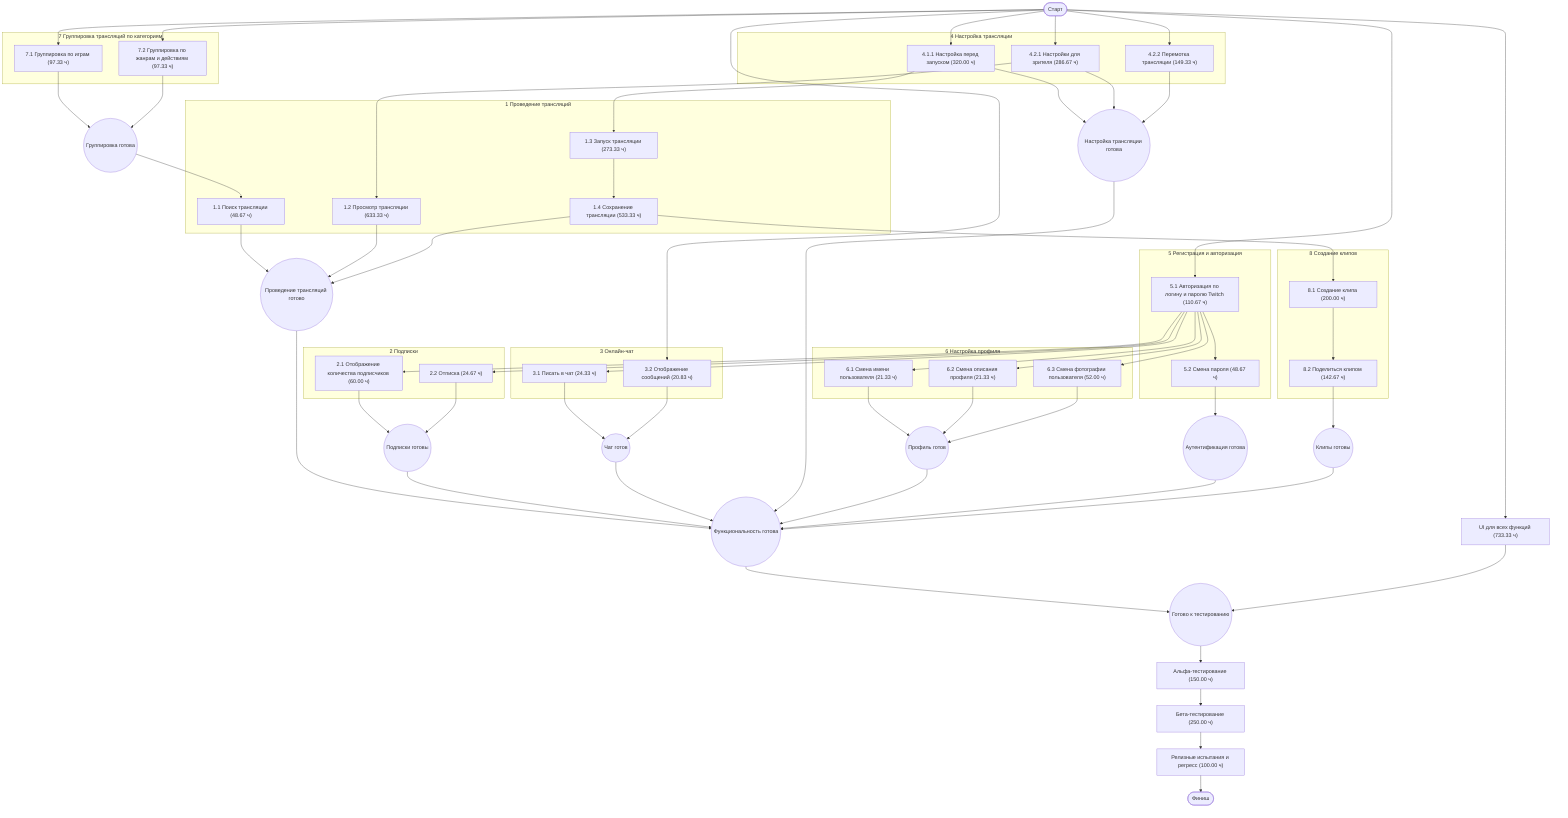 flowchart TD
  %% Легенда: [Код] Название (E_i ч)
  %% Источник и сток
  START([Старт])
  END([Финиш])

  %% Регистрация и авторизация (5)
  subgraph REG[5 Регистрация и авторизация]
    t5_1["5.1 Авторизация по логину и паролю Twitch (110.67 ч)"]
    t5_2["5.2 Смена пароля (48.67 ч)"]
    t5_1 --> t5_2
  end

  %% Профиль (6)
  subgraph PROF[6 Настройка профиля]
    t6_1["6.1 Смена имени пользователя (21.33 ч)"]
    t6_2["6.2 Смена описания профиля (21.33 ч)"]
    t6_3["6.3 Смена фотографии пользователя (52.00 ч)"]
  end

  %% Подписки (2)
  subgraph SUBS[2 Подписки]
    t2_1["2.1 Отображение количества подписчиков (60.00 ч)"]
    t2_2["2.2 Отписка (24.67 ч)"]
  end

  %% Онлайн-чат (3)
  subgraph CHAT[3 Онлайн-чат]
    t3_2["3.2 Отображение сообщений (20.83 ч)"]
    t3_1["3.1 Писать в чат (24.33 ч)"]
  end

  %% Группировка/категории (7)
  subgraph GROUP[7 Группировка трансляций по категориям]
    t7_1["7.1 Группировка по играм (97.33 ч)"]
    t7_2["7.2 Группировка по жанрам и действиям (97.33 ч)"]
  end
  g_group((Группировка готова))
  t7_1 --> g_group
  t7_2 --> g_group

  %% Настройка трансляции (4)
  subgraph SETUP[4 Настройка трансляции]
    t4_1_1["4.1.1 Настройка перед запуском (320.00 ч)"]
    t4_2_1["4.2.1 Настройки для зрителя (286.67 ч)"]
    t4_2_2["4.2.2 Перемотка трансляции (149.33 ч)"]
  end

  %% Проведение трансляций (1)
  subgraph STREAM[1 Проведение трансляций]
    t1_1["1.1 Поиск трансляции (48.67 ч)"]
    t1_2["1.2 Просмотр трансляции (633.33 ч)"]
    t1_3["1.3 Запуск трансляции (273.33 ч)"]
    t1_4["1.4 Сохранение трансляции (533.33 ч)"]
  end

  %% Клипы (8)
  subgraph CLIPS[8 Создание клипов]
    t8_1["8.1 Создание клипа (200.00 ч)"]
    t8_2["8.2 Поделиться клипом (142.67 ч)"]
  end

  %% UI как отдельная ветка
  ui["UI для всех функций (733.33 ч)"]

  %% Тестирование (разбивка: альфа/бета/релиз) — суммарно 500 ч
  T_ALPHA["Альфа-тестирование (150.00 ч)"]
  T_BETA["Бета-тестирование (250.00 ч)"]
  T_RELEASE["Релизные испытания и регресс (100.00 ч)"]

  %% Аггрегаторы готовности
  g_settings((Настройка трансляции готова))
  g_streams((Проведение трансляций готово))
  g_chat((Чат готов))
  g_subs((Подписки готовы))
  g_profile((Профиль готов))
  g_auth((Аутентификация готова))
  g_clips((Клипы готовы))
  g_all((Функциональность готова))
  g_ready((Готово к тестированию))

  %% Стартовые зависимости
  START --> t5_1
  START --> t7_1
  START --> t7_2
  START --> t4_1_1
  START --> t4_2_1
  START --> t4_2_2
  START --> t3_2
  START --> ui

  %% Зависимости между подсистемами
  t5_1 --> t3_1
  t5_1 --> t2_1
  t5_1 --> t2_2
  t5_1 --> t6_1
  t5_1 --> t6_2
  t5_1 --> t6_3

  g_group --> t1_1
  t4_2_1 --> t1_2
  t4_1_1 --> t1_3 --> t1_4
  t1_4 --> t8_1 --> t8_2

  %% Закрытие подгрупп
  t4_1_1 --> g_settings
  t4_2_1 --> g_settings
  t4_2_2 --> g_settings

  t1_1 --> g_streams
  t1_2 --> g_streams
  t1_4 --> g_streams

  t3_1 --> g_chat
  t3_2 --> g_chat

  t2_1 --> g_subs
  t2_2 --> g_subs

  t6_1 --> g_profile
  t6_2 --> g_profile
  t6_3 --> g_profile

  t5_2 --> g_auth

  t8_2 --> g_clips

  %% Сборка функциональности → тестирование → финиш
  g_streams --> g_all
  g_subs --> g_all
  g_chat --> g_all
  g_settings --> g_all
  g_profile --> g_all
  g_auth --> g_all
  g_clips --> g_all

  g_all --> g_ready
  ui --> g_ready
  g_ready --> T_ALPHA --> T_BETA --> T_RELEASE --> END